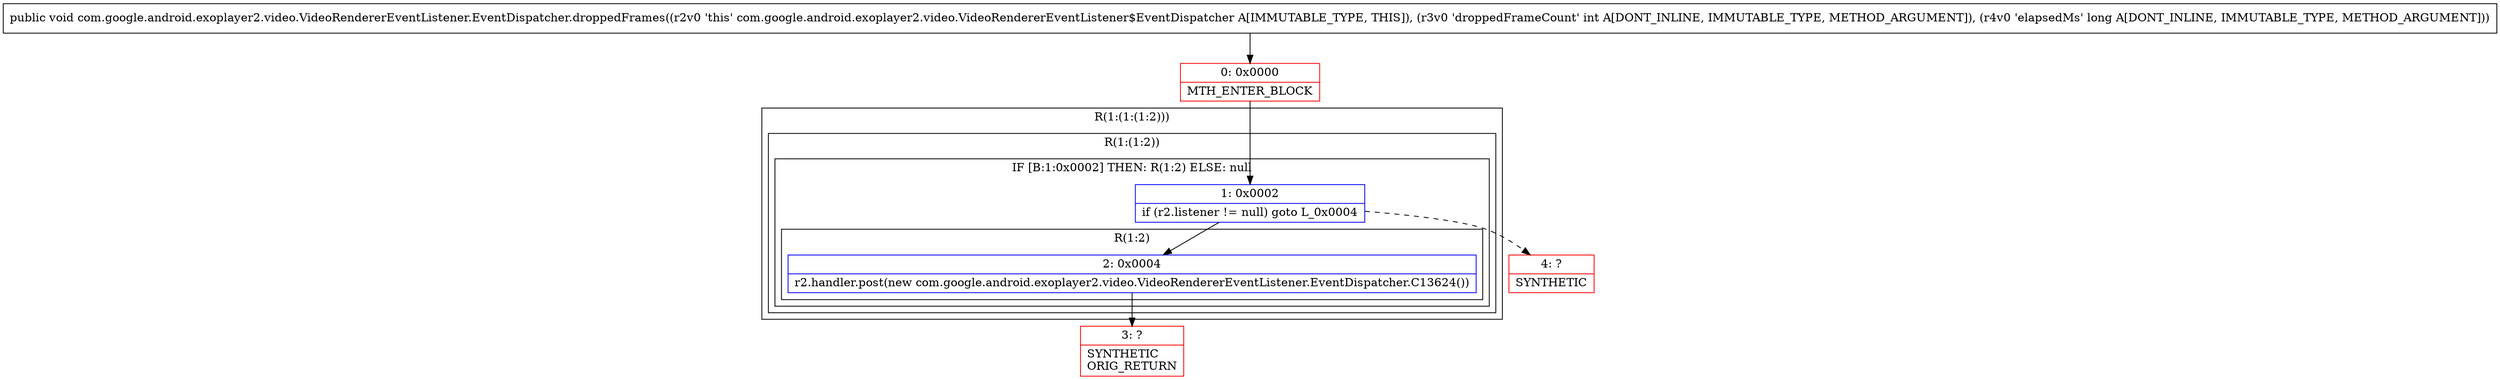 digraph "CFG forcom.google.android.exoplayer2.video.VideoRendererEventListener.EventDispatcher.droppedFrames(IJ)V" {
subgraph cluster_Region_41063449 {
label = "R(1:(1:(1:2)))";
node [shape=record,color=blue];
subgraph cluster_Region_199313880 {
label = "R(1:(1:2))";
node [shape=record,color=blue];
subgraph cluster_IfRegion_1820343797 {
label = "IF [B:1:0x0002] THEN: R(1:2) ELSE: null";
node [shape=record,color=blue];
Node_1 [shape=record,label="{1\:\ 0x0002|if (r2.listener != null) goto L_0x0004\l}"];
subgraph cluster_Region_215837487 {
label = "R(1:2)";
node [shape=record,color=blue];
Node_2 [shape=record,label="{2\:\ 0x0004|r2.handler.post(new com.google.android.exoplayer2.video.VideoRendererEventListener.EventDispatcher.C13624())\l}"];
}
}
}
}
Node_0 [shape=record,color=red,label="{0\:\ 0x0000|MTH_ENTER_BLOCK\l}"];
Node_3 [shape=record,color=red,label="{3\:\ ?|SYNTHETIC\lORIG_RETURN\l}"];
Node_4 [shape=record,color=red,label="{4\:\ ?|SYNTHETIC\l}"];
MethodNode[shape=record,label="{public void com.google.android.exoplayer2.video.VideoRendererEventListener.EventDispatcher.droppedFrames((r2v0 'this' com.google.android.exoplayer2.video.VideoRendererEventListener$EventDispatcher A[IMMUTABLE_TYPE, THIS]), (r3v0 'droppedFrameCount' int A[DONT_INLINE, IMMUTABLE_TYPE, METHOD_ARGUMENT]), (r4v0 'elapsedMs' long A[DONT_INLINE, IMMUTABLE_TYPE, METHOD_ARGUMENT])) }"];
MethodNode -> Node_0;
Node_1 -> Node_2;
Node_1 -> Node_4[style=dashed];
Node_2 -> Node_3;
Node_0 -> Node_1;
}

